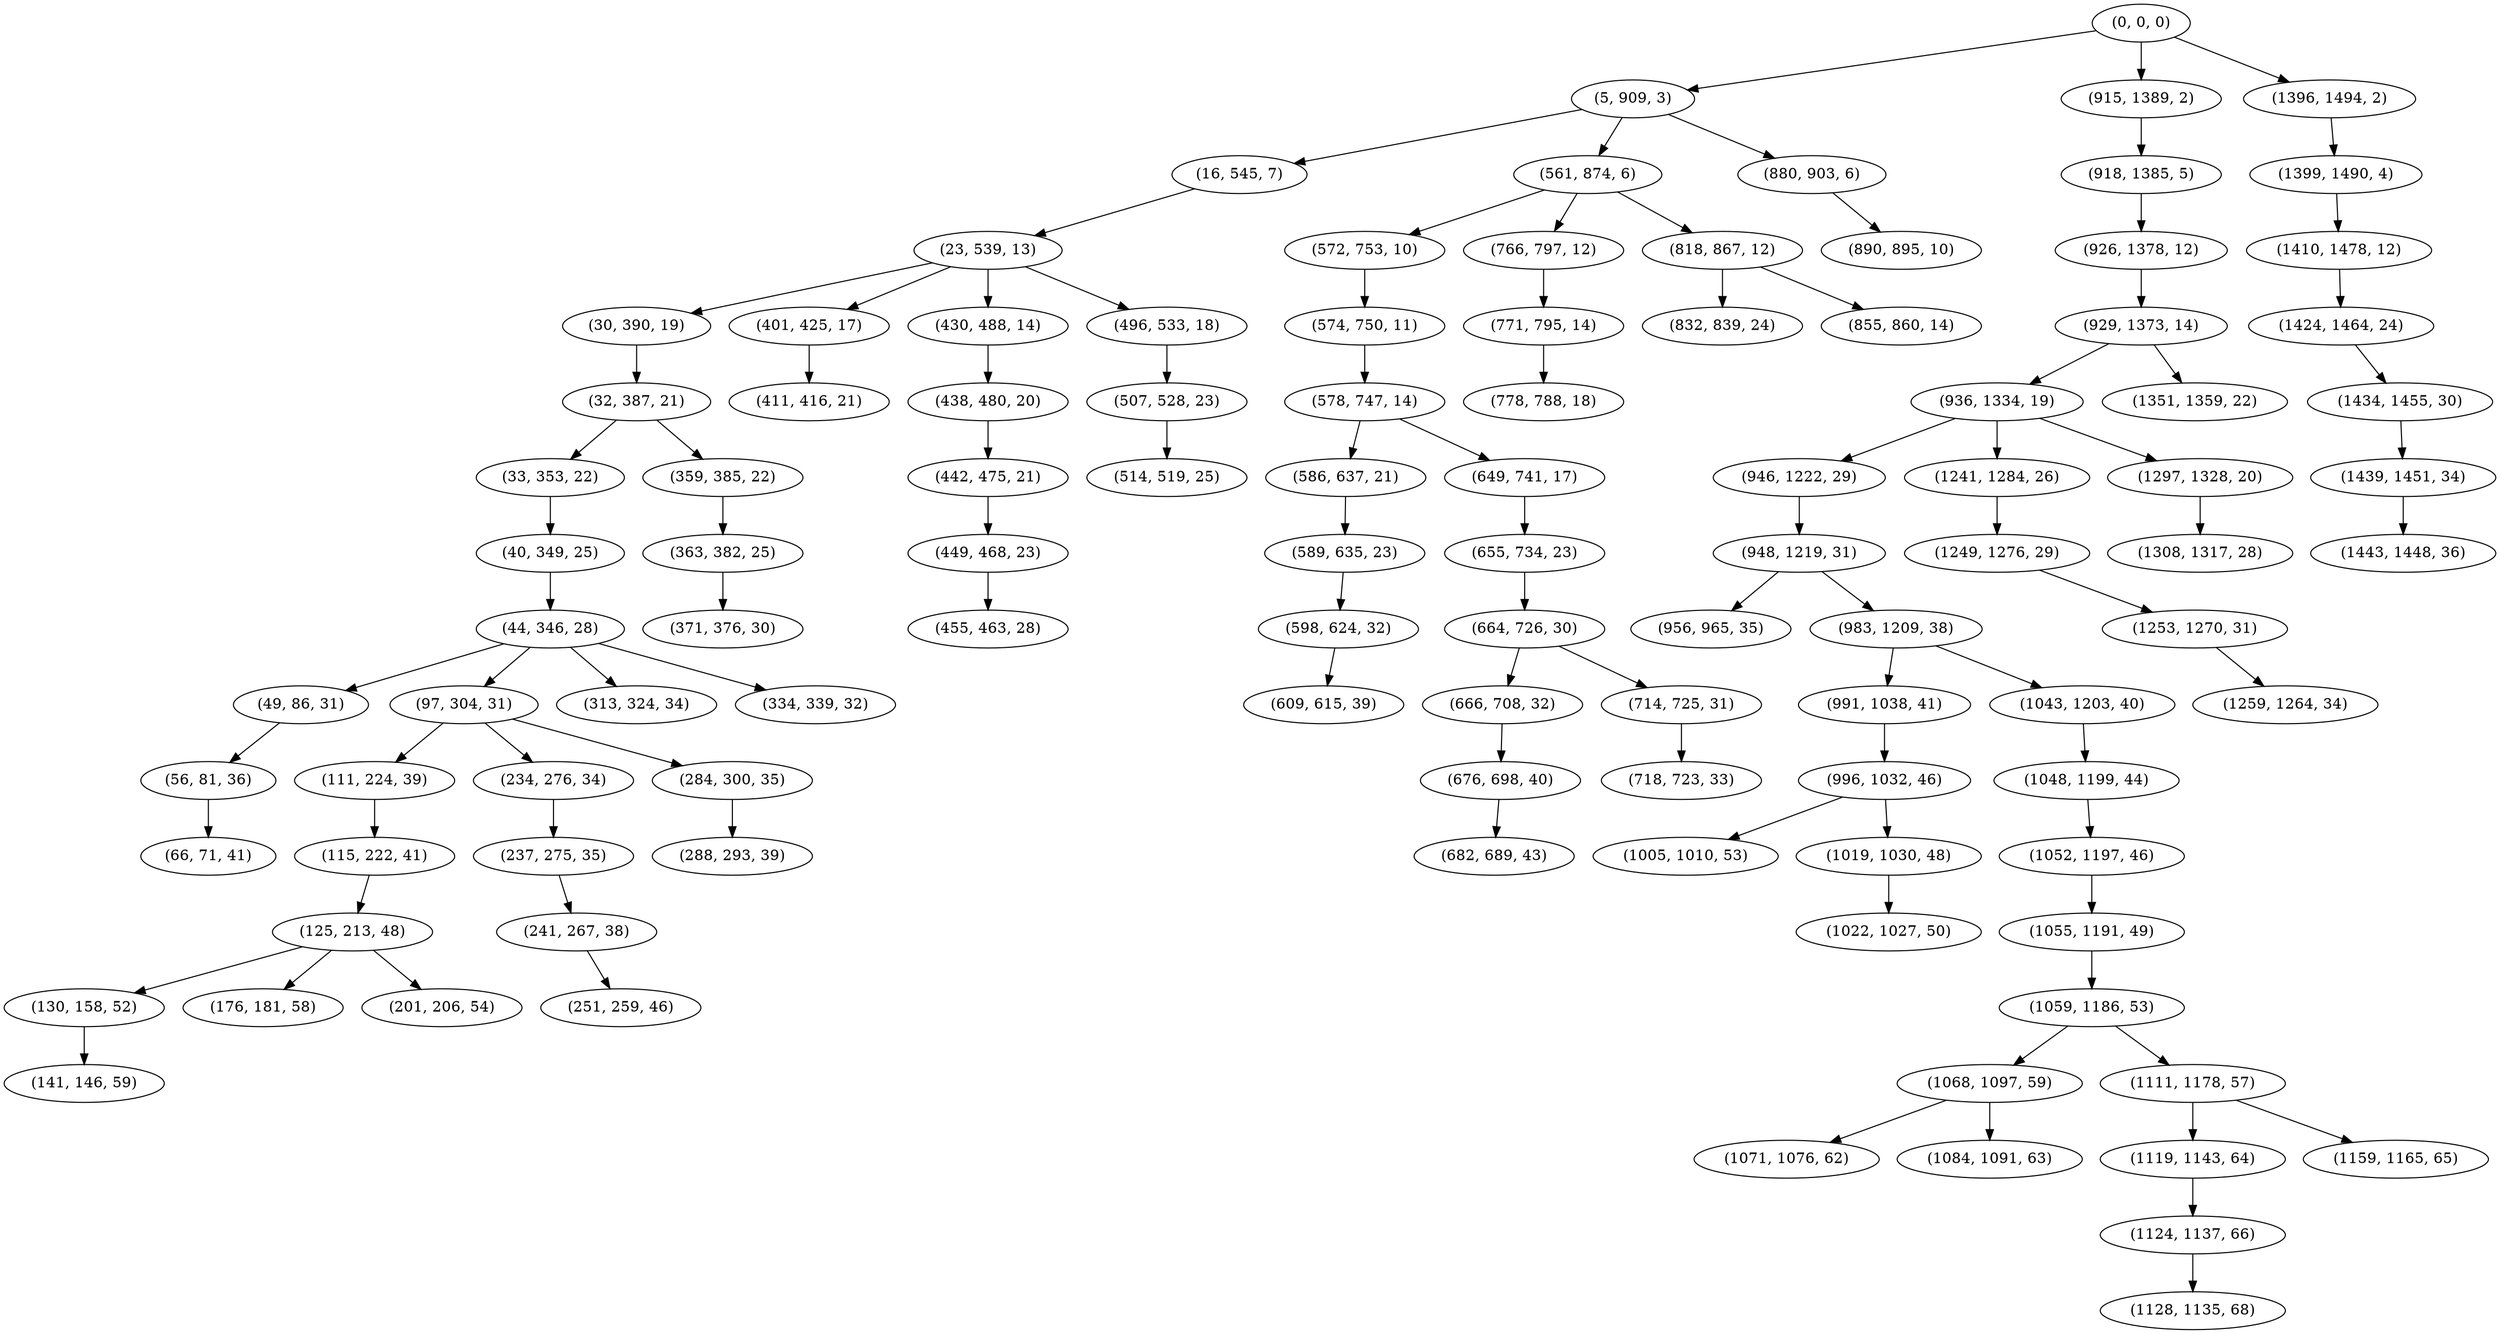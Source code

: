 digraph tree {
    "(0, 0, 0)";
    "(5, 909, 3)";
    "(16, 545, 7)";
    "(23, 539, 13)";
    "(30, 390, 19)";
    "(32, 387, 21)";
    "(33, 353, 22)";
    "(40, 349, 25)";
    "(44, 346, 28)";
    "(49, 86, 31)";
    "(56, 81, 36)";
    "(66, 71, 41)";
    "(97, 304, 31)";
    "(111, 224, 39)";
    "(115, 222, 41)";
    "(125, 213, 48)";
    "(130, 158, 52)";
    "(141, 146, 59)";
    "(176, 181, 58)";
    "(201, 206, 54)";
    "(234, 276, 34)";
    "(237, 275, 35)";
    "(241, 267, 38)";
    "(251, 259, 46)";
    "(284, 300, 35)";
    "(288, 293, 39)";
    "(313, 324, 34)";
    "(334, 339, 32)";
    "(359, 385, 22)";
    "(363, 382, 25)";
    "(371, 376, 30)";
    "(401, 425, 17)";
    "(411, 416, 21)";
    "(430, 488, 14)";
    "(438, 480, 20)";
    "(442, 475, 21)";
    "(449, 468, 23)";
    "(455, 463, 28)";
    "(496, 533, 18)";
    "(507, 528, 23)";
    "(514, 519, 25)";
    "(561, 874, 6)";
    "(572, 753, 10)";
    "(574, 750, 11)";
    "(578, 747, 14)";
    "(586, 637, 21)";
    "(589, 635, 23)";
    "(598, 624, 32)";
    "(609, 615, 39)";
    "(649, 741, 17)";
    "(655, 734, 23)";
    "(664, 726, 30)";
    "(666, 708, 32)";
    "(676, 698, 40)";
    "(682, 689, 43)";
    "(714, 725, 31)";
    "(718, 723, 33)";
    "(766, 797, 12)";
    "(771, 795, 14)";
    "(778, 788, 18)";
    "(818, 867, 12)";
    "(832, 839, 24)";
    "(855, 860, 14)";
    "(880, 903, 6)";
    "(890, 895, 10)";
    "(915, 1389, 2)";
    "(918, 1385, 5)";
    "(926, 1378, 12)";
    "(929, 1373, 14)";
    "(936, 1334, 19)";
    "(946, 1222, 29)";
    "(948, 1219, 31)";
    "(956, 965, 35)";
    "(983, 1209, 38)";
    "(991, 1038, 41)";
    "(996, 1032, 46)";
    "(1005, 1010, 53)";
    "(1019, 1030, 48)";
    "(1022, 1027, 50)";
    "(1043, 1203, 40)";
    "(1048, 1199, 44)";
    "(1052, 1197, 46)";
    "(1055, 1191, 49)";
    "(1059, 1186, 53)";
    "(1068, 1097, 59)";
    "(1071, 1076, 62)";
    "(1084, 1091, 63)";
    "(1111, 1178, 57)";
    "(1119, 1143, 64)";
    "(1124, 1137, 66)";
    "(1128, 1135, 68)";
    "(1159, 1165, 65)";
    "(1241, 1284, 26)";
    "(1249, 1276, 29)";
    "(1253, 1270, 31)";
    "(1259, 1264, 34)";
    "(1297, 1328, 20)";
    "(1308, 1317, 28)";
    "(1351, 1359, 22)";
    "(1396, 1494, 2)";
    "(1399, 1490, 4)";
    "(1410, 1478, 12)";
    "(1424, 1464, 24)";
    "(1434, 1455, 30)";
    "(1439, 1451, 34)";
    "(1443, 1448, 36)";
    "(0, 0, 0)" -> "(5, 909, 3)";
    "(0, 0, 0)" -> "(915, 1389, 2)";
    "(0, 0, 0)" -> "(1396, 1494, 2)";
    "(5, 909, 3)" -> "(16, 545, 7)";
    "(5, 909, 3)" -> "(561, 874, 6)";
    "(5, 909, 3)" -> "(880, 903, 6)";
    "(16, 545, 7)" -> "(23, 539, 13)";
    "(23, 539, 13)" -> "(30, 390, 19)";
    "(23, 539, 13)" -> "(401, 425, 17)";
    "(23, 539, 13)" -> "(430, 488, 14)";
    "(23, 539, 13)" -> "(496, 533, 18)";
    "(30, 390, 19)" -> "(32, 387, 21)";
    "(32, 387, 21)" -> "(33, 353, 22)";
    "(32, 387, 21)" -> "(359, 385, 22)";
    "(33, 353, 22)" -> "(40, 349, 25)";
    "(40, 349, 25)" -> "(44, 346, 28)";
    "(44, 346, 28)" -> "(49, 86, 31)";
    "(44, 346, 28)" -> "(97, 304, 31)";
    "(44, 346, 28)" -> "(313, 324, 34)";
    "(44, 346, 28)" -> "(334, 339, 32)";
    "(49, 86, 31)" -> "(56, 81, 36)";
    "(56, 81, 36)" -> "(66, 71, 41)";
    "(97, 304, 31)" -> "(111, 224, 39)";
    "(97, 304, 31)" -> "(234, 276, 34)";
    "(97, 304, 31)" -> "(284, 300, 35)";
    "(111, 224, 39)" -> "(115, 222, 41)";
    "(115, 222, 41)" -> "(125, 213, 48)";
    "(125, 213, 48)" -> "(130, 158, 52)";
    "(125, 213, 48)" -> "(176, 181, 58)";
    "(125, 213, 48)" -> "(201, 206, 54)";
    "(130, 158, 52)" -> "(141, 146, 59)";
    "(234, 276, 34)" -> "(237, 275, 35)";
    "(237, 275, 35)" -> "(241, 267, 38)";
    "(241, 267, 38)" -> "(251, 259, 46)";
    "(284, 300, 35)" -> "(288, 293, 39)";
    "(359, 385, 22)" -> "(363, 382, 25)";
    "(363, 382, 25)" -> "(371, 376, 30)";
    "(401, 425, 17)" -> "(411, 416, 21)";
    "(430, 488, 14)" -> "(438, 480, 20)";
    "(438, 480, 20)" -> "(442, 475, 21)";
    "(442, 475, 21)" -> "(449, 468, 23)";
    "(449, 468, 23)" -> "(455, 463, 28)";
    "(496, 533, 18)" -> "(507, 528, 23)";
    "(507, 528, 23)" -> "(514, 519, 25)";
    "(561, 874, 6)" -> "(572, 753, 10)";
    "(561, 874, 6)" -> "(766, 797, 12)";
    "(561, 874, 6)" -> "(818, 867, 12)";
    "(572, 753, 10)" -> "(574, 750, 11)";
    "(574, 750, 11)" -> "(578, 747, 14)";
    "(578, 747, 14)" -> "(586, 637, 21)";
    "(578, 747, 14)" -> "(649, 741, 17)";
    "(586, 637, 21)" -> "(589, 635, 23)";
    "(589, 635, 23)" -> "(598, 624, 32)";
    "(598, 624, 32)" -> "(609, 615, 39)";
    "(649, 741, 17)" -> "(655, 734, 23)";
    "(655, 734, 23)" -> "(664, 726, 30)";
    "(664, 726, 30)" -> "(666, 708, 32)";
    "(664, 726, 30)" -> "(714, 725, 31)";
    "(666, 708, 32)" -> "(676, 698, 40)";
    "(676, 698, 40)" -> "(682, 689, 43)";
    "(714, 725, 31)" -> "(718, 723, 33)";
    "(766, 797, 12)" -> "(771, 795, 14)";
    "(771, 795, 14)" -> "(778, 788, 18)";
    "(818, 867, 12)" -> "(832, 839, 24)";
    "(818, 867, 12)" -> "(855, 860, 14)";
    "(880, 903, 6)" -> "(890, 895, 10)";
    "(915, 1389, 2)" -> "(918, 1385, 5)";
    "(918, 1385, 5)" -> "(926, 1378, 12)";
    "(926, 1378, 12)" -> "(929, 1373, 14)";
    "(929, 1373, 14)" -> "(936, 1334, 19)";
    "(929, 1373, 14)" -> "(1351, 1359, 22)";
    "(936, 1334, 19)" -> "(946, 1222, 29)";
    "(936, 1334, 19)" -> "(1241, 1284, 26)";
    "(936, 1334, 19)" -> "(1297, 1328, 20)";
    "(946, 1222, 29)" -> "(948, 1219, 31)";
    "(948, 1219, 31)" -> "(956, 965, 35)";
    "(948, 1219, 31)" -> "(983, 1209, 38)";
    "(983, 1209, 38)" -> "(991, 1038, 41)";
    "(983, 1209, 38)" -> "(1043, 1203, 40)";
    "(991, 1038, 41)" -> "(996, 1032, 46)";
    "(996, 1032, 46)" -> "(1005, 1010, 53)";
    "(996, 1032, 46)" -> "(1019, 1030, 48)";
    "(1019, 1030, 48)" -> "(1022, 1027, 50)";
    "(1043, 1203, 40)" -> "(1048, 1199, 44)";
    "(1048, 1199, 44)" -> "(1052, 1197, 46)";
    "(1052, 1197, 46)" -> "(1055, 1191, 49)";
    "(1055, 1191, 49)" -> "(1059, 1186, 53)";
    "(1059, 1186, 53)" -> "(1068, 1097, 59)";
    "(1059, 1186, 53)" -> "(1111, 1178, 57)";
    "(1068, 1097, 59)" -> "(1071, 1076, 62)";
    "(1068, 1097, 59)" -> "(1084, 1091, 63)";
    "(1111, 1178, 57)" -> "(1119, 1143, 64)";
    "(1111, 1178, 57)" -> "(1159, 1165, 65)";
    "(1119, 1143, 64)" -> "(1124, 1137, 66)";
    "(1124, 1137, 66)" -> "(1128, 1135, 68)";
    "(1241, 1284, 26)" -> "(1249, 1276, 29)";
    "(1249, 1276, 29)" -> "(1253, 1270, 31)";
    "(1253, 1270, 31)" -> "(1259, 1264, 34)";
    "(1297, 1328, 20)" -> "(1308, 1317, 28)";
    "(1396, 1494, 2)" -> "(1399, 1490, 4)";
    "(1399, 1490, 4)" -> "(1410, 1478, 12)";
    "(1410, 1478, 12)" -> "(1424, 1464, 24)";
    "(1424, 1464, 24)" -> "(1434, 1455, 30)";
    "(1434, 1455, 30)" -> "(1439, 1451, 34)";
    "(1439, 1451, 34)" -> "(1443, 1448, 36)";
}
